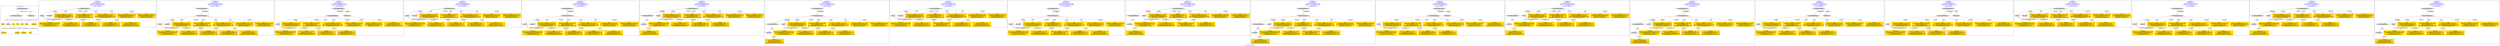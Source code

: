 digraph n0 {
fontcolor="blue"
remincross="true"
label="s24-s-norton-simon.json"
subgraph cluster_0 {
label="1-correct model"
n2[style="filled",color="white",fillcolor="lightgray",label="CulturalHeritageObject1"];
n3[shape="plaintext",style="filled",fillcolor="gold",label="made"];
n4[style="filled",color="white",fillcolor="lightgray",label="Person1"];
n5[shape="plaintext",style="filled",fillcolor="gold",label="dim"];
n6[shape="plaintext",style="filled",fillcolor="gold",label="prov"];
n7[shape="plaintext",style="filled",fillcolor="gold",label="title"];
n8[shape="plaintext",style="filled",fillcolor="gold",label="access"];
n9[shape="plaintext",style="filled",fillcolor="gold",label="nationality"];
n10[shape="plaintext",style="filled",fillcolor="gold",label="birthDate"];
n11[shape="plaintext",style="filled",fillcolor="gold",label="deathDate"];
n12[shape="plaintext",style="filled",fillcolor="gold",label="artist"];
n13[style="filled",color="white",fillcolor="lightgray",label="EuropeanaAggregation1"];
n14[style="filled",color="white",fillcolor="lightgray",label="WebResource1"];
n15[shape="plaintext",style="filled",fillcolor="gold",label="image_url"];
}
subgraph cluster_1 {
label="candidate 0\nlink coherence:1.0\nnode coherence:1.0\nconfidence:0.5060433764418496\nmapping score:0.6186811254806166\ncost:11.99995\n-precision:0.75-recall:0.69"
n17[style="filled",color="white",fillcolor="lightgray",label="CulturalHeritageObject1"];
n18[style="filled",color="white",fillcolor="lightgray",label="Person1"];
n19[style="filled",color="white",fillcolor="lightgray",label="Document1"];
n20[shape="plaintext",style="filled",fillcolor="gold",label="nationality\n[Person,countryAssociatedWithThePerson,0.673]\n[CulturalHeritageObject,description,0.143]\n[Concept,prefLabel,0.132]\n[CulturalHeritageObject,title,0.052]"];
n21[shape="plaintext",style="filled",fillcolor="gold",label="image_url\n[Document,classLink,0.486]\n[WebResource,classLink,0.469]\n[Person,nameOfThePerson,0.024]\n[CulturalHeritageObject,provenance,0.021]"];
n22[shape="plaintext",style="filled",fillcolor="gold",label="artist\n[Person,nameOfThePerson,0.402]\n[Document,classLink,0.235]\n[CulturalHeritageObject,provenance,0.229]\n[CulturalHeritageObject,title,0.133]"];
n23[shape="plaintext",style="filled",fillcolor="gold",label="deathDate\n[Person,dateOfDeath,0.381]\n[CulturalHeritageObject,created,0.375]\n[Person,dateOfBirth,0.2]\n[CulturalHeritageObject,provenance,0.043]"];
n24[shape="plaintext",style="filled",fillcolor="gold",label="prov\n[CulturalHeritageObject,provenance,0.741]\n[Person,nameOfThePerson,0.108]\n[CulturalHeritageObject,rightsHolder,0.095]\n[Document,classLink,0.056]"];
n25[shape="plaintext",style="filled",fillcolor="gold",label="made\n[CulturalHeritageObject,created,0.453]\n[Person,dateOfDeath,0.351]\n[Person,dateOfBirth,0.143]\n[CulturalHeritageObject,provenance,0.053]"];
n26[shape="plaintext",style="filled",fillcolor="gold",label="dim\n[CulturalHeritageObject,extent,0.929]\n[Person,nameOfThePerson,0.036]\n[CulturalHeritageObject,accessionNumber,0.018]\n[Person,dateOfBirth,0.017]"];
n27[shape="plaintext",style="filled",fillcolor="gold",label="title\n[CulturalHeritageObject,title,0.371]\n[CulturalHeritageObject,description,0.335]\n[Document,classLink,0.187]\n[WebResource,classLink,0.107]"];
n28[shape="plaintext",style="filled",fillcolor="gold",label="birthDate\n[Person,dateOfDeath,0.366]\n[CulturalHeritageObject,created,0.308]\n[Person,dateOfBirth,0.277]\n[CulturalHeritageObject,provenance,0.049]"];
n29[shape="plaintext",style="filled",fillcolor="gold",label="access\n[CulturalHeritageObject,provenance,0.347]\n[Person,nameOfThePerson,0.312]\n[Document,classLink,0.204]\n[CulturalHeritageObject,title,0.137]"];
}
subgraph cluster_2 {
label="candidate 1\nlink coherence:1.0\nnode coherence:1.0\nconfidence:0.5060433764418496\nmapping score:0.6186811254806166\ncost:12.99992\n-precision:0.77-recall:0.77"
n31[style="filled",color="white",fillcolor="lightgray",label="CulturalHeritageObject1"];
n32[style="filled",color="white",fillcolor="lightgray",label="Person1"];
n33[style="filled",color="white",fillcolor="lightgray",label="Document1"];
n34[style="filled",color="white",fillcolor="lightgray",label="EuropeanaAggregation1"];
n35[shape="plaintext",style="filled",fillcolor="gold",label="nationality\n[Person,countryAssociatedWithThePerson,0.673]\n[CulturalHeritageObject,description,0.143]\n[Concept,prefLabel,0.132]\n[CulturalHeritageObject,title,0.052]"];
n36[shape="plaintext",style="filled",fillcolor="gold",label="image_url\n[Document,classLink,0.486]\n[WebResource,classLink,0.469]\n[Person,nameOfThePerson,0.024]\n[CulturalHeritageObject,provenance,0.021]"];
n37[shape="plaintext",style="filled",fillcolor="gold",label="artist\n[Person,nameOfThePerson,0.402]\n[Document,classLink,0.235]\n[CulturalHeritageObject,provenance,0.229]\n[CulturalHeritageObject,title,0.133]"];
n38[shape="plaintext",style="filled",fillcolor="gold",label="deathDate\n[Person,dateOfDeath,0.381]\n[CulturalHeritageObject,created,0.375]\n[Person,dateOfBirth,0.2]\n[CulturalHeritageObject,provenance,0.043]"];
n39[shape="plaintext",style="filled",fillcolor="gold",label="prov\n[CulturalHeritageObject,provenance,0.741]\n[Person,nameOfThePerson,0.108]\n[CulturalHeritageObject,rightsHolder,0.095]\n[Document,classLink,0.056]"];
n40[shape="plaintext",style="filled",fillcolor="gold",label="made\n[CulturalHeritageObject,created,0.453]\n[Person,dateOfDeath,0.351]\n[Person,dateOfBirth,0.143]\n[CulturalHeritageObject,provenance,0.053]"];
n41[shape="plaintext",style="filled",fillcolor="gold",label="dim\n[CulturalHeritageObject,extent,0.929]\n[Person,nameOfThePerson,0.036]\n[CulturalHeritageObject,accessionNumber,0.018]\n[Person,dateOfBirth,0.017]"];
n42[shape="plaintext",style="filled",fillcolor="gold",label="title\n[CulturalHeritageObject,title,0.371]\n[CulturalHeritageObject,description,0.335]\n[Document,classLink,0.187]\n[WebResource,classLink,0.107]"];
n43[shape="plaintext",style="filled",fillcolor="gold",label="birthDate\n[Person,dateOfDeath,0.366]\n[CulturalHeritageObject,created,0.308]\n[Person,dateOfBirth,0.277]\n[CulturalHeritageObject,provenance,0.049]"];
n44[shape="plaintext",style="filled",fillcolor="gold",label="access\n[CulturalHeritageObject,provenance,0.347]\n[Person,nameOfThePerson,0.312]\n[Document,classLink,0.204]\n[CulturalHeritageObject,title,0.137]"];
}
subgraph cluster_3 {
label="candidate 10\nlink coherence:1.0\nnode coherence:1.0\nconfidence:0.5008192561491056\nmapping score:0.6169397520497019\ncost:12.99989\n-precision:0.85-recall:0.85"
n46[style="filled",color="white",fillcolor="lightgray",label="CulturalHeritageObject1"];
n47[style="filled",color="white",fillcolor="lightgray",label="Person1"];
n48[style="filled",color="white",fillcolor="lightgray",label="EuropeanaAggregation1"];
n49[style="filled",color="white",fillcolor="lightgray",label="WebResource1"];
n50[shape="plaintext",style="filled",fillcolor="gold",label="image_url\n[Document,classLink,0.486]\n[WebResource,classLink,0.469]\n[Person,nameOfThePerson,0.024]\n[CulturalHeritageObject,provenance,0.021]"];
n51[shape="plaintext",style="filled",fillcolor="gold",label="nationality\n[Person,countryAssociatedWithThePerson,0.673]\n[CulturalHeritageObject,description,0.143]\n[Concept,prefLabel,0.132]\n[CulturalHeritageObject,title,0.052]"];
n52[shape="plaintext",style="filled",fillcolor="gold",label="artist\n[Person,nameOfThePerson,0.402]\n[Document,classLink,0.235]\n[CulturalHeritageObject,provenance,0.229]\n[CulturalHeritageObject,title,0.133]"];
n53[shape="plaintext",style="filled",fillcolor="gold",label="deathDate\n[Person,dateOfDeath,0.381]\n[CulturalHeritageObject,created,0.375]\n[Person,dateOfBirth,0.2]\n[CulturalHeritageObject,provenance,0.043]"];
n54[shape="plaintext",style="filled",fillcolor="gold",label="prov\n[CulturalHeritageObject,provenance,0.741]\n[Person,nameOfThePerson,0.108]\n[CulturalHeritageObject,rightsHolder,0.095]\n[Document,classLink,0.056]"];
n55[shape="plaintext",style="filled",fillcolor="gold",label="made\n[CulturalHeritageObject,created,0.453]\n[Person,dateOfDeath,0.351]\n[Person,dateOfBirth,0.143]\n[CulturalHeritageObject,provenance,0.053]"];
n56[shape="plaintext",style="filled",fillcolor="gold",label="dim\n[CulturalHeritageObject,extent,0.929]\n[Person,nameOfThePerson,0.036]\n[CulturalHeritageObject,accessionNumber,0.018]\n[Person,dateOfBirth,0.017]"];
n57[shape="plaintext",style="filled",fillcolor="gold",label="birthDate\n[Person,dateOfDeath,0.366]\n[CulturalHeritageObject,created,0.308]\n[Person,dateOfBirth,0.277]\n[CulturalHeritageObject,provenance,0.049]"];
n58[shape="plaintext",style="filled",fillcolor="gold",label="access\n[CulturalHeritageObject,provenance,0.347]\n[Person,nameOfThePerson,0.312]\n[Document,classLink,0.204]\n[CulturalHeritageObject,title,0.137]"];
n59[shape="plaintext",style="filled",fillcolor="gold",label="title\n[CulturalHeritageObject,title,0.371]\n[CulturalHeritageObject,description,0.335]\n[Document,classLink,0.187]\n[WebResource,classLink,0.107]"];
}
subgraph cluster_4 {
label="candidate 11\nlink coherence:1.0\nnode coherence:1.0\nconfidence:0.4968589608155168\nmapping score:0.6156196536051722\ncost:11.99995\n-precision:0.58-recall:0.54"
n61[style="filled",color="white",fillcolor="lightgray",label="CulturalHeritageObject1"];
n62[style="filled",color="white",fillcolor="lightgray",label="Person1"];
n63[style="filled",color="white",fillcolor="lightgray",label="Document1"];
n64[shape="plaintext",style="filled",fillcolor="gold",label="nationality\n[Person,countryAssociatedWithThePerson,0.673]\n[CulturalHeritageObject,description,0.143]\n[Concept,prefLabel,0.132]\n[CulturalHeritageObject,title,0.052]"];
n65[shape="plaintext",style="filled",fillcolor="gold",label="image_url\n[Document,classLink,0.486]\n[WebResource,classLink,0.469]\n[Person,nameOfThePerson,0.024]\n[CulturalHeritageObject,provenance,0.021]"];
n66[shape="plaintext",style="filled",fillcolor="gold",label="artist\n[Person,nameOfThePerson,0.402]\n[Document,classLink,0.235]\n[CulturalHeritageObject,provenance,0.229]\n[CulturalHeritageObject,title,0.133]"];
n67[shape="plaintext",style="filled",fillcolor="gold",label="birthDate\n[Person,dateOfDeath,0.366]\n[CulturalHeritageObject,created,0.308]\n[Person,dateOfBirth,0.277]\n[CulturalHeritageObject,provenance,0.049]"];
n68[shape="plaintext",style="filled",fillcolor="gold",label="prov\n[CulturalHeritageObject,provenance,0.741]\n[Person,nameOfThePerson,0.108]\n[CulturalHeritageObject,rightsHolder,0.095]\n[Document,classLink,0.056]"];
n69[shape="plaintext",style="filled",fillcolor="gold",label="made\n[CulturalHeritageObject,created,0.453]\n[Person,dateOfDeath,0.351]\n[Person,dateOfBirth,0.143]\n[CulturalHeritageObject,provenance,0.053]"];
n70[shape="plaintext",style="filled",fillcolor="gold",label="dim\n[CulturalHeritageObject,extent,0.929]\n[Person,nameOfThePerson,0.036]\n[CulturalHeritageObject,accessionNumber,0.018]\n[Person,dateOfBirth,0.017]"];
n71[shape="plaintext",style="filled",fillcolor="gold",label="deathDate\n[Person,dateOfDeath,0.381]\n[CulturalHeritageObject,created,0.375]\n[Person,dateOfBirth,0.2]\n[CulturalHeritageObject,provenance,0.043]"];
n72[shape="plaintext",style="filled",fillcolor="gold",label="title\n[CulturalHeritageObject,title,0.371]\n[CulturalHeritageObject,description,0.335]\n[Document,classLink,0.187]\n[WebResource,classLink,0.107]"];
n73[shape="plaintext",style="filled",fillcolor="gold",label="access\n[CulturalHeritageObject,provenance,0.347]\n[Person,nameOfThePerson,0.312]\n[Document,classLink,0.204]\n[CulturalHeritageObject,title,0.137]"];
}
subgraph cluster_5 {
label="candidate 12\nlink coherence:1.0\nnode coherence:1.0\nconfidence:0.4968589608155168\nmapping score:0.6156196536051722\ncost:12.99992\n-precision:0.62-recall:0.62"
n75[style="filled",color="white",fillcolor="lightgray",label="CulturalHeritageObject1"];
n76[style="filled",color="white",fillcolor="lightgray",label="Person1"];
n77[style="filled",color="white",fillcolor="lightgray",label="Document1"];
n78[style="filled",color="white",fillcolor="lightgray",label="EuropeanaAggregation1"];
n79[shape="plaintext",style="filled",fillcolor="gold",label="nationality\n[Person,countryAssociatedWithThePerson,0.673]\n[CulturalHeritageObject,description,0.143]\n[Concept,prefLabel,0.132]\n[CulturalHeritageObject,title,0.052]"];
n80[shape="plaintext",style="filled",fillcolor="gold",label="image_url\n[Document,classLink,0.486]\n[WebResource,classLink,0.469]\n[Person,nameOfThePerson,0.024]\n[CulturalHeritageObject,provenance,0.021]"];
n81[shape="plaintext",style="filled",fillcolor="gold",label="artist\n[Person,nameOfThePerson,0.402]\n[Document,classLink,0.235]\n[CulturalHeritageObject,provenance,0.229]\n[CulturalHeritageObject,title,0.133]"];
n82[shape="plaintext",style="filled",fillcolor="gold",label="birthDate\n[Person,dateOfDeath,0.366]\n[CulturalHeritageObject,created,0.308]\n[Person,dateOfBirth,0.277]\n[CulturalHeritageObject,provenance,0.049]"];
n83[shape="plaintext",style="filled",fillcolor="gold",label="prov\n[CulturalHeritageObject,provenance,0.741]\n[Person,nameOfThePerson,0.108]\n[CulturalHeritageObject,rightsHolder,0.095]\n[Document,classLink,0.056]"];
n84[shape="plaintext",style="filled",fillcolor="gold",label="made\n[CulturalHeritageObject,created,0.453]\n[Person,dateOfDeath,0.351]\n[Person,dateOfBirth,0.143]\n[CulturalHeritageObject,provenance,0.053]"];
n85[shape="plaintext",style="filled",fillcolor="gold",label="dim\n[CulturalHeritageObject,extent,0.929]\n[Person,nameOfThePerson,0.036]\n[CulturalHeritageObject,accessionNumber,0.018]\n[Person,dateOfBirth,0.017]"];
n86[shape="plaintext",style="filled",fillcolor="gold",label="deathDate\n[Person,dateOfDeath,0.381]\n[CulturalHeritageObject,created,0.375]\n[Person,dateOfBirth,0.2]\n[CulturalHeritageObject,provenance,0.043]"];
n87[shape="plaintext",style="filled",fillcolor="gold",label="title\n[CulturalHeritageObject,title,0.371]\n[CulturalHeritageObject,description,0.335]\n[Document,classLink,0.187]\n[WebResource,classLink,0.107]"];
n88[shape="plaintext",style="filled",fillcolor="gold",label="access\n[CulturalHeritageObject,provenance,0.347]\n[Person,nameOfThePerson,0.312]\n[Document,classLink,0.204]\n[CulturalHeritageObject,title,0.137]"];
}
subgraph cluster_6 {
label="candidate 13\nlink coherence:1.0\nnode coherence:1.0\nconfidence:0.4968589608155168\nmapping score:0.6156196536051722\ncost:12.99994\n-precision:0.54-recall:0.54"
n90[style="filled",color="white",fillcolor="lightgray",label="CulturalHeritageObject1"];
n91[style="filled",color="white",fillcolor="lightgray",label="CulturalHeritageObject2"];
n92[style="filled",color="white",fillcolor="lightgray",label="Person1"];
n93[style="filled",color="white",fillcolor="lightgray",label="Document2"];
n94[shape="plaintext",style="filled",fillcolor="gold",label="nationality\n[Person,countryAssociatedWithThePerson,0.673]\n[CulturalHeritageObject,description,0.143]\n[Concept,prefLabel,0.132]\n[CulturalHeritageObject,title,0.052]"];
n95[shape="plaintext",style="filled",fillcolor="gold",label="image_url\n[Document,classLink,0.486]\n[WebResource,classLink,0.469]\n[Person,nameOfThePerson,0.024]\n[CulturalHeritageObject,provenance,0.021]"];
n96[shape="plaintext",style="filled",fillcolor="gold",label="artist\n[Person,nameOfThePerson,0.402]\n[Document,classLink,0.235]\n[CulturalHeritageObject,provenance,0.229]\n[CulturalHeritageObject,title,0.133]"];
n97[shape="plaintext",style="filled",fillcolor="gold",label="birthDate\n[Person,dateOfDeath,0.366]\n[CulturalHeritageObject,created,0.308]\n[Person,dateOfBirth,0.277]\n[CulturalHeritageObject,provenance,0.049]"];
n98[shape="plaintext",style="filled",fillcolor="gold",label="prov\n[CulturalHeritageObject,provenance,0.741]\n[Person,nameOfThePerson,0.108]\n[CulturalHeritageObject,rightsHolder,0.095]\n[Document,classLink,0.056]"];
n99[shape="plaintext",style="filled",fillcolor="gold",label="made\n[CulturalHeritageObject,created,0.453]\n[Person,dateOfDeath,0.351]\n[Person,dateOfBirth,0.143]\n[CulturalHeritageObject,provenance,0.053]"];
n100[shape="plaintext",style="filled",fillcolor="gold",label="dim\n[CulturalHeritageObject,extent,0.929]\n[Person,nameOfThePerson,0.036]\n[CulturalHeritageObject,accessionNumber,0.018]\n[Person,dateOfBirth,0.017]"];
n101[shape="plaintext",style="filled",fillcolor="gold",label="deathDate\n[Person,dateOfDeath,0.381]\n[CulturalHeritageObject,created,0.375]\n[Person,dateOfBirth,0.2]\n[CulturalHeritageObject,provenance,0.043]"];
n102[shape="plaintext",style="filled",fillcolor="gold",label="title\n[CulturalHeritageObject,title,0.371]\n[CulturalHeritageObject,description,0.335]\n[Document,classLink,0.187]\n[WebResource,classLink,0.107]"];
n103[shape="plaintext",style="filled",fillcolor="gold",label="access\n[CulturalHeritageObject,provenance,0.347]\n[Person,nameOfThePerson,0.312]\n[Document,classLink,0.204]\n[CulturalHeritageObject,title,0.137]"];
}
subgraph cluster_7 {
label="candidate 14\nlink coherence:1.0\nnode coherence:1.0\nconfidence:0.4968589608155168\nmapping score:0.6156196536051722\ncost:13.99991\n-precision:0.57-recall:0.62"
n105[style="filled",color="white",fillcolor="lightgray",label="CulturalHeritageObject1"];
n106[style="filled",color="white",fillcolor="lightgray",label="CulturalHeritageObject2"];
n107[style="filled",color="white",fillcolor="lightgray",label="Person1"];
n108[style="filled",color="white",fillcolor="lightgray",label="Document2"];
n109[style="filled",color="white",fillcolor="lightgray",label="EuropeanaAggregation1"];
n110[shape="plaintext",style="filled",fillcolor="gold",label="nationality\n[Person,countryAssociatedWithThePerson,0.673]\n[CulturalHeritageObject,description,0.143]\n[Concept,prefLabel,0.132]\n[CulturalHeritageObject,title,0.052]"];
n111[shape="plaintext",style="filled",fillcolor="gold",label="image_url\n[Document,classLink,0.486]\n[WebResource,classLink,0.469]\n[Person,nameOfThePerson,0.024]\n[CulturalHeritageObject,provenance,0.021]"];
n112[shape="plaintext",style="filled",fillcolor="gold",label="artist\n[Person,nameOfThePerson,0.402]\n[Document,classLink,0.235]\n[CulturalHeritageObject,provenance,0.229]\n[CulturalHeritageObject,title,0.133]"];
n113[shape="plaintext",style="filled",fillcolor="gold",label="birthDate\n[Person,dateOfDeath,0.366]\n[CulturalHeritageObject,created,0.308]\n[Person,dateOfBirth,0.277]\n[CulturalHeritageObject,provenance,0.049]"];
n114[shape="plaintext",style="filled",fillcolor="gold",label="prov\n[CulturalHeritageObject,provenance,0.741]\n[Person,nameOfThePerson,0.108]\n[CulturalHeritageObject,rightsHolder,0.095]\n[Document,classLink,0.056]"];
n115[shape="plaintext",style="filled",fillcolor="gold",label="made\n[CulturalHeritageObject,created,0.453]\n[Person,dateOfDeath,0.351]\n[Person,dateOfBirth,0.143]\n[CulturalHeritageObject,provenance,0.053]"];
n116[shape="plaintext",style="filled",fillcolor="gold",label="dim\n[CulturalHeritageObject,extent,0.929]\n[Person,nameOfThePerson,0.036]\n[CulturalHeritageObject,accessionNumber,0.018]\n[Person,dateOfBirth,0.017]"];
n117[shape="plaintext",style="filled",fillcolor="gold",label="deathDate\n[Person,dateOfDeath,0.381]\n[CulturalHeritageObject,created,0.375]\n[Person,dateOfBirth,0.2]\n[CulturalHeritageObject,provenance,0.043]"];
n118[shape="plaintext",style="filled",fillcolor="gold",label="title\n[CulturalHeritageObject,title,0.371]\n[CulturalHeritageObject,description,0.335]\n[Document,classLink,0.187]\n[WebResource,classLink,0.107]"];
n119[shape="plaintext",style="filled",fillcolor="gold",label="access\n[CulturalHeritageObject,provenance,0.347]\n[Person,nameOfThePerson,0.312]\n[Document,classLink,0.204]\n[CulturalHeritageObject,title,0.137]"];
}
subgraph cluster_8 {
label="candidate 15\nlink coherence:1.0\nnode coherence:1.0\nconfidence:0.49529729337149836\nmapping score:0.6150990977904994\ncost:11.99995\n-precision:0.58-recall:0.54"
n121[style="filled",color="white",fillcolor="lightgray",label="CulturalHeritageObject1"];
n122[style="filled",color="white",fillcolor="lightgray",label="Person1"];
n123[style="filled",color="white",fillcolor="lightgray",label="Document1"];
n124[shape="plaintext",style="filled",fillcolor="gold",label="nationality\n[Person,countryAssociatedWithThePerson,0.673]\n[CulturalHeritageObject,description,0.143]\n[Concept,prefLabel,0.132]\n[CulturalHeritageObject,title,0.052]"];
n125[shape="plaintext",style="filled",fillcolor="gold",label="image_url\n[Document,classLink,0.486]\n[WebResource,classLink,0.469]\n[Person,nameOfThePerson,0.024]\n[CulturalHeritageObject,provenance,0.021]"];
n126[shape="plaintext",style="filled",fillcolor="gold",label="artist\n[Person,nameOfThePerson,0.402]\n[Document,classLink,0.235]\n[CulturalHeritageObject,provenance,0.229]\n[CulturalHeritageObject,title,0.133]"];
n127[shape="plaintext",style="filled",fillcolor="gold",label="made\n[CulturalHeritageObject,created,0.453]\n[Person,dateOfDeath,0.351]\n[Person,dateOfBirth,0.143]\n[CulturalHeritageObject,provenance,0.053]"];
n128[shape="plaintext",style="filled",fillcolor="gold",label="prov\n[CulturalHeritageObject,provenance,0.741]\n[Person,nameOfThePerson,0.108]\n[CulturalHeritageObject,rightsHolder,0.095]\n[Document,classLink,0.056]"];
n129[shape="plaintext",style="filled",fillcolor="gold",label="deathDate\n[Person,dateOfDeath,0.381]\n[CulturalHeritageObject,created,0.375]\n[Person,dateOfBirth,0.2]\n[CulturalHeritageObject,provenance,0.043]"];
n130[shape="plaintext",style="filled",fillcolor="gold",label="dim\n[CulturalHeritageObject,extent,0.929]\n[Person,nameOfThePerson,0.036]\n[CulturalHeritageObject,accessionNumber,0.018]\n[Person,dateOfBirth,0.017]"];
n131[shape="plaintext",style="filled",fillcolor="gold",label="title\n[CulturalHeritageObject,title,0.371]\n[CulturalHeritageObject,description,0.335]\n[Document,classLink,0.187]\n[WebResource,classLink,0.107]"];
n132[shape="plaintext",style="filled",fillcolor="gold",label="birthDate\n[Person,dateOfDeath,0.366]\n[CulturalHeritageObject,created,0.308]\n[Person,dateOfBirth,0.277]\n[CulturalHeritageObject,provenance,0.049]"];
n133[shape="plaintext",style="filled",fillcolor="gold",label="access\n[CulturalHeritageObject,provenance,0.347]\n[Person,nameOfThePerson,0.312]\n[Document,classLink,0.204]\n[CulturalHeritageObject,title,0.137]"];
}
subgraph cluster_9 {
label="candidate 16\nlink coherence:1.0\nnode coherence:1.0\nconfidence:0.49529729337149836\nmapping score:0.6150990977904994\ncost:12.99992\n-precision:0.62-recall:0.62"
n135[style="filled",color="white",fillcolor="lightgray",label="CulturalHeritageObject1"];
n136[style="filled",color="white",fillcolor="lightgray",label="Person1"];
n137[style="filled",color="white",fillcolor="lightgray",label="Document1"];
n138[style="filled",color="white",fillcolor="lightgray",label="EuropeanaAggregation1"];
n139[shape="plaintext",style="filled",fillcolor="gold",label="nationality\n[Person,countryAssociatedWithThePerson,0.673]\n[CulturalHeritageObject,description,0.143]\n[Concept,prefLabel,0.132]\n[CulturalHeritageObject,title,0.052]"];
n140[shape="plaintext",style="filled",fillcolor="gold",label="image_url\n[Document,classLink,0.486]\n[WebResource,classLink,0.469]\n[Person,nameOfThePerson,0.024]\n[CulturalHeritageObject,provenance,0.021]"];
n141[shape="plaintext",style="filled",fillcolor="gold",label="artist\n[Person,nameOfThePerson,0.402]\n[Document,classLink,0.235]\n[CulturalHeritageObject,provenance,0.229]\n[CulturalHeritageObject,title,0.133]"];
n142[shape="plaintext",style="filled",fillcolor="gold",label="made\n[CulturalHeritageObject,created,0.453]\n[Person,dateOfDeath,0.351]\n[Person,dateOfBirth,0.143]\n[CulturalHeritageObject,provenance,0.053]"];
n143[shape="plaintext",style="filled",fillcolor="gold",label="prov\n[CulturalHeritageObject,provenance,0.741]\n[Person,nameOfThePerson,0.108]\n[CulturalHeritageObject,rightsHolder,0.095]\n[Document,classLink,0.056]"];
n144[shape="plaintext",style="filled",fillcolor="gold",label="deathDate\n[Person,dateOfDeath,0.381]\n[CulturalHeritageObject,created,0.375]\n[Person,dateOfBirth,0.2]\n[CulturalHeritageObject,provenance,0.043]"];
n145[shape="plaintext",style="filled",fillcolor="gold",label="dim\n[CulturalHeritageObject,extent,0.929]\n[Person,nameOfThePerson,0.036]\n[CulturalHeritageObject,accessionNumber,0.018]\n[Person,dateOfBirth,0.017]"];
n146[shape="plaintext",style="filled",fillcolor="gold",label="title\n[CulturalHeritageObject,title,0.371]\n[CulturalHeritageObject,description,0.335]\n[Document,classLink,0.187]\n[WebResource,classLink,0.107]"];
n147[shape="plaintext",style="filled",fillcolor="gold",label="birthDate\n[Person,dateOfDeath,0.366]\n[CulturalHeritageObject,created,0.308]\n[Person,dateOfBirth,0.277]\n[CulturalHeritageObject,provenance,0.049]"];
n148[shape="plaintext",style="filled",fillcolor="gold",label="access\n[CulturalHeritageObject,provenance,0.347]\n[Person,nameOfThePerson,0.312]\n[Document,classLink,0.204]\n[CulturalHeritageObject,title,0.137]"];
}
subgraph cluster_10 {
label="candidate 17\nlink coherence:1.0\nnode coherence:1.0\nconfidence:0.49529729337149836\nmapping score:0.6150990977904994\ncost:12.99994\n-precision:0.54-recall:0.54"
n150[style="filled",color="white",fillcolor="lightgray",label="CulturalHeritageObject1"];
n151[style="filled",color="white",fillcolor="lightgray",label="CulturalHeritageObject2"];
n152[style="filled",color="white",fillcolor="lightgray",label="Person1"];
n153[style="filled",color="white",fillcolor="lightgray",label="Document2"];
n154[shape="plaintext",style="filled",fillcolor="gold",label="nationality\n[Person,countryAssociatedWithThePerson,0.673]\n[CulturalHeritageObject,description,0.143]\n[Concept,prefLabel,0.132]\n[CulturalHeritageObject,title,0.052]"];
n155[shape="plaintext",style="filled",fillcolor="gold",label="image_url\n[Document,classLink,0.486]\n[WebResource,classLink,0.469]\n[Person,nameOfThePerson,0.024]\n[CulturalHeritageObject,provenance,0.021]"];
n156[shape="plaintext",style="filled",fillcolor="gold",label="artist\n[Person,nameOfThePerson,0.402]\n[Document,classLink,0.235]\n[CulturalHeritageObject,provenance,0.229]\n[CulturalHeritageObject,title,0.133]"];
n157[shape="plaintext",style="filled",fillcolor="gold",label="made\n[CulturalHeritageObject,created,0.453]\n[Person,dateOfDeath,0.351]\n[Person,dateOfBirth,0.143]\n[CulturalHeritageObject,provenance,0.053]"];
n158[shape="plaintext",style="filled",fillcolor="gold",label="prov\n[CulturalHeritageObject,provenance,0.741]\n[Person,nameOfThePerson,0.108]\n[CulturalHeritageObject,rightsHolder,0.095]\n[Document,classLink,0.056]"];
n159[shape="plaintext",style="filled",fillcolor="gold",label="deathDate\n[Person,dateOfDeath,0.381]\n[CulturalHeritageObject,created,0.375]\n[Person,dateOfBirth,0.2]\n[CulturalHeritageObject,provenance,0.043]"];
n160[shape="plaintext",style="filled",fillcolor="gold",label="dim\n[CulturalHeritageObject,extent,0.929]\n[Person,nameOfThePerson,0.036]\n[CulturalHeritageObject,accessionNumber,0.018]\n[Person,dateOfBirth,0.017]"];
n161[shape="plaintext",style="filled",fillcolor="gold",label="title\n[CulturalHeritageObject,title,0.371]\n[CulturalHeritageObject,description,0.335]\n[Document,classLink,0.187]\n[WebResource,classLink,0.107]"];
n162[shape="plaintext",style="filled",fillcolor="gold",label="birthDate\n[Person,dateOfDeath,0.366]\n[CulturalHeritageObject,created,0.308]\n[Person,dateOfBirth,0.277]\n[CulturalHeritageObject,provenance,0.049]"];
n163[shape="plaintext",style="filled",fillcolor="gold",label="access\n[CulturalHeritageObject,provenance,0.347]\n[Person,nameOfThePerson,0.312]\n[Document,classLink,0.204]\n[CulturalHeritageObject,title,0.137]"];
}
subgraph cluster_11 {
label="candidate 18\nlink coherence:1.0\nnode coherence:1.0\nconfidence:0.49529729337149836\nmapping score:0.6150990977904994\ncost:13.99991\n-precision:0.57-recall:0.62"
n165[style="filled",color="white",fillcolor="lightgray",label="CulturalHeritageObject1"];
n166[style="filled",color="white",fillcolor="lightgray",label="CulturalHeritageObject2"];
n167[style="filled",color="white",fillcolor="lightgray",label="Person1"];
n168[style="filled",color="white",fillcolor="lightgray",label="Document2"];
n169[style="filled",color="white",fillcolor="lightgray",label="EuropeanaAggregation1"];
n170[shape="plaintext",style="filled",fillcolor="gold",label="nationality\n[Person,countryAssociatedWithThePerson,0.673]\n[CulturalHeritageObject,description,0.143]\n[Concept,prefLabel,0.132]\n[CulturalHeritageObject,title,0.052]"];
n171[shape="plaintext",style="filled",fillcolor="gold",label="image_url\n[Document,classLink,0.486]\n[WebResource,classLink,0.469]\n[Person,nameOfThePerson,0.024]\n[CulturalHeritageObject,provenance,0.021]"];
n172[shape="plaintext",style="filled",fillcolor="gold",label="artist\n[Person,nameOfThePerson,0.402]\n[Document,classLink,0.235]\n[CulturalHeritageObject,provenance,0.229]\n[CulturalHeritageObject,title,0.133]"];
n173[shape="plaintext",style="filled",fillcolor="gold",label="made\n[CulturalHeritageObject,created,0.453]\n[Person,dateOfDeath,0.351]\n[Person,dateOfBirth,0.143]\n[CulturalHeritageObject,provenance,0.053]"];
n174[shape="plaintext",style="filled",fillcolor="gold",label="prov\n[CulturalHeritageObject,provenance,0.741]\n[Person,nameOfThePerson,0.108]\n[CulturalHeritageObject,rightsHolder,0.095]\n[Document,classLink,0.056]"];
n175[shape="plaintext",style="filled",fillcolor="gold",label="deathDate\n[Person,dateOfDeath,0.381]\n[CulturalHeritageObject,created,0.375]\n[Person,dateOfBirth,0.2]\n[CulturalHeritageObject,provenance,0.043]"];
n176[shape="plaintext",style="filled",fillcolor="gold",label="dim\n[CulturalHeritageObject,extent,0.929]\n[Person,nameOfThePerson,0.036]\n[CulturalHeritageObject,accessionNumber,0.018]\n[Person,dateOfBirth,0.017]"];
n177[shape="plaintext",style="filled",fillcolor="gold",label="title\n[CulturalHeritageObject,title,0.371]\n[CulturalHeritageObject,description,0.335]\n[Document,classLink,0.187]\n[WebResource,classLink,0.107]"];
n178[shape="plaintext",style="filled",fillcolor="gold",label="birthDate\n[Person,dateOfDeath,0.366]\n[CulturalHeritageObject,created,0.308]\n[Person,dateOfBirth,0.277]\n[CulturalHeritageObject,provenance,0.049]"];
n179[shape="plaintext",style="filled",fillcolor="gold",label="access\n[CulturalHeritageObject,provenance,0.347]\n[Person,nameOfThePerson,0.312]\n[Document,classLink,0.204]\n[CulturalHeritageObject,title,0.137]"];
}
subgraph cluster_12 {
label="candidate 19\nlink coherence:1.0\nnode coherence:1.0\nconfidence:0.4951450079914591\nmapping score:0.615048335997153\ncost:12.99989\n-precision:0.77-recall:0.77"
n181[style="filled",color="white",fillcolor="lightgray",label="CulturalHeritageObject1"];
n182[style="filled",color="white",fillcolor="lightgray",label="Person1"];
n183[style="filled",color="white",fillcolor="lightgray",label="EuropeanaAggregation1"];
n184[style="filled",color="white",fillcolor="lightgray",label="WebResource1"];
n185[shape="plaintext",style="filled",fillcolor="gold",label="image_url\n[Document,classLink,0.486]\n[WebResource,classLink,0.469]\n[Person,nameOfThePerson,0.024]\n[CulturalHeritageObject,provenance,0.021]"];
n186[shape="plaintext",style="filled",fillcolor="gold",label="nationality\n[Person,countryAssociatedWithThePerson,0.673]\n[CulturalHeritageObject,description,0.143]\n[Concept,prefLabel,0.132]\n[CulturalHeritageObject,title,0.052]"];
n187[shape="plaintext",style="filled",fillcolor="gold",label="artist\n[Person,nameOfThePerson,0.402]\n[Document,classLink,0.235]\n[CulturalHeritageObject,provenance,0.229]\n[CulturalHeritageObject,title,0.133]"];
n188[shape="plaintext",style="filled",fillcolor="gold",label="birthDate\n[Person,dateOfDeath,0.366]\n[CulturalHeritageObject,created,0.308]\n[Person,dateOfBirth,0.277]\n[CulturalHeritageObject,provenance,0.049]"];
n189[shape="plaintext",style="filled",fillcolor="gold",label="prov\n[CulturalHeritageObject,provenance,0.741]\n[Person,nameOfThePerson,0.108]\n[CulturalHeritageObject,rightsHolder,0.095]\n[Document,classLink,0.056]"];
n190[shape="plaintext",style="filled",fillcolor="gold",label="made\n[CulturalHeritageObject,created,0.453]\n[Person,dateOfDeath,0.351]\n[Person,dateOfBirth,0.143]\n[CulturalHeritageObject,provenance,0.053]"];
n191[shape="plaintext",style="filled",fillcolor="gold",label="dim\n[CulturalHeritageObject,extent,0.929]\n[Person,nameOfThePerson,0.036]\n[CulturalHeritageObject,accessionNumber,0.018]\n[Person,dateOfBirth,0.017]"];
n192[shape="plaintext",style="filled",fillcolor="gold",label="deathDate\n[Person,dateOfDeath,0.381]\n[CulturalHeritageObject,created,0.375]\n[Person,dateOfBirth,0.2]\n[CulturalHeritageObject,provenance,0.043]"];
n193[shape="plaintext",style="filled",fillcolor="gold",label="title\n[CulturalHeritageObject,title,0.371]\n[CulturalHeritageObject,description,0.335]\n[Document,classLink,0.187]\n[WebResource,classLink,0.107]"];
n194[shape="plaintext",style="filled",fillcolor="gold",label="access\n[CulturalHeritageObject,provenance,0.347]\n[Person,nameOfThePerson,0.312]\n[Document,classLink,0.204]\n[CulturalHeritageObject,title,0.137]"];
}
subgraph cluster_13 {
label="candidate 2\nlink coherence:1.0\nnode coherence:1.0\nconfidence:0.5060433764418496\nmapping score:0.6186811254806166\ncost:12.99994\n-precision:0.69-recall:0.69"
n196[style="filled",color="white",fillcolor="lightgray",label="CulturalHeritageObject1"];
n197[style="filled",color="white",fillcolor="lightgray",label="CulturalHeritageObject2"];
n198[style="filled",color="white",fillcolor="lightgray",label="Person1"];
n199[style="filled",color="white",fillcolor="lightgray",label="Document2"];
n200[shape="plaintext",style="filled",fillcolor="gold",label="nationality\n[Person,countryAssociatedWithThePerson,0.673]\n[CulturalHeritageObject,description,0.143]\n[Concept,prefLabel,0.132]\n[CulturalHeritageObject,title,0.052]"];
n201[shape="plaintext",style="filled",fillcolor="gold",label="image_url\n[Document,classLink,0.486]\n[WebResource,classLink,0.469]\n[Person,nameOfThePerson,0.024]\n[CulturalHeritageObject,provenance,0.021]"];
n202[shape="plaintext",style="filled",fillcolor="gold",label="artist\n[Person,nameOfThePerson,0.402]\n[Document,classLink,0.235]\n[CulturalHeritageObject,provenance,0.229]\n[CulturalHeritageObject,title,0.133]"];
n203[shape="plaintext",style="filled",fillcolor="gold",label="deathDate\n[Person,dateOfDeath,0.381]\n[CulturalHeritageObject,created,0.375]\n[Person,dateOfBirth,0.2]\n[CulturalHeritageObject,provenance,0.043]"];
n204[shape="plaintext",style="filled",fillcolor="gold",label="prov\n[CulturalHeritageObject,provenance,0.741]\n[Person,nameOfThePerson,0.108]\n[CulturalHeritageObject,rightsHolder,0.095]\n[Document,classLink,0.056]"];
n205[shape="plaintext",style="filled",fillcolor="gold",label="made\n[CulturalHeritageObject,created,0.453]\n[Person,dateOfDeath,0.351]\n[Person,dateOfBirth,0.143]\n[CulturalHeritageObject,provenance,0.053]"];
n206[shape="plaintext",style="filled",fillcolor="gold",label="dim\n[CulturalHeritageObject,extent,0.929]\n[Person,nameOfThePerson,0.036]\n[CulturalHeritageObject,accessionNumber,0.018]\n[Person,dateOfBirth,0.017]"];
n207[shape="plaintext",style="filled",fillcolor="gold",label="title\n[CulturalHeritageObject,title,0.371]\n[CulturalHeritageObject,description,0.335]\n[Document,classLink,0.187]\n[WebResource,classLink,0.107]"];
n208[shape="plaintext",style="filled",fillcolor="gold",label="birthDate\n[Person,dateOfDeath,0.366]\n[CulturalHeritageObject,created,0.308]\n[Person,dateOfBirth,0.277]\n[CulturalHeritageObject,provenance,0.049]"];
n209[shape="plaintext",style="filled",fillcolor="gold",label="access\n[CulturalHeritageObject,provenance,0.347]\n[Person,nameOfThePerson,0.312]\n[Document,classLink,0.204]\n[CulturalHeritageObject,title,0.137]"];
}
subgraph cluster_14 {
label="candidate 3\nlink coherence:1.0\nnode coherence:1.0\nconfidence:0.5060433764418496\nmapping score:0.6186811254806166\ncost:13.99991\n-precision:0.71-recall:0.77"
n211[style="filled",color="white",fillcolor="lightgray",label="CulturalHeritageObject1"];
n212[style="filled",color="white",fillcolor="lightgray",label="CulturalHeritageObject2"];
n213[style="filled",color="white",fillcolor="lightgray",label="Person1"];
n214[style="filled",color="white",fillcolor="lightgray",label="Document2"];
n215[style="filled",color="white",fillcolor="lightgray",label="EuropeanaAggregation1"];
n216[shape="plaintext",style="filled",fillcolor="gold",label="nationality\n[Person,countryAssociatedWithThePerson,0.673]\n[CulturalHeritageObject,description,0.143]\n[Concept,prefLabel,0.132]\n[CulturalHeritageObject,title,0.052]"];
n217[shape="plaintext",style="filled",fillcolor="gold",label="image_url\n[Document,classLink,0.486]\n[WebResource,classLink,0.469]\n[Person,nameOfThePerson,0.024]\n[CulturalHeritageObject,provenance,0.021]"];
n218[shape="plaintext",style="filled",fillcolor="gold",label="artist\n[Person,nameOfThePerson,0.402]\n[Document,classLink,0.235]\n[CulturalHeritageObject,provenance,0.229]\n[CulturalHeritageObject,title,0.133]"];
n219[shape="plaintext",style="filled",fillcolor="gold",label="deathDate\n[Person,dateOfDeath,0.381]\n[CulturalHeritageObject,created,0.375]\n[Person,dateOfBirth,0.2]\n[CulturalHeritageObject,provenance,0.043]"];
n220[shape="plaintext",style="filled",fillcolor="gold",label="prov\n[CulturalHeritageObject,provenance,0.741]\n[Person,nameOfThePerson,0.108]\n[CulturalHeritageObject,rightsHolder,0.095]\n[Document,classLink,0.056]"];
n221[shape="plaintext",style="filled",fillcolor="gold",label="made\n[CulturalHeritageObject,created,0.453]\n[Person,dateOfDeath,0.351]\n[Person,dateOfBirth,0.143]\n[CulturalHeritageObject,provenance,0.053]"];
n222[shape="plaintext",style="filled",fillcolor="gold",label="dim\n[CulturalHeritageObject,extent,0.929]\n[Person,nameOfThePerson,0.036]\n[CulturalHeritageObject,accessionNumber,0.018]\n[Person,dateOfBirth,0.017]"];
n223[shape="plaintext",style="filled",fillcolor="gold",label="title\n[CulturalHeritageObject,title,0.371]\n[CulturalHeritageObject,description,0.335]\n[Document,classLink,0.187]\n[WebResource,classLink,0.107]"];
n224[shape="plaintext",style="filled",fillcolor="gold",label="birthDate\n[Person,dateOfDeath,0.366]\n[CulturalHeritageObject,created,0.308]\n[Person,dateOfBirth,0.277]\n[CulturalHeritageObject,provenance,0.049]"];
n225[shape="plaintext",style="filled",fillcolor="gold",label="access\n[CulturalHeritageObject,provenance,0.347]\n[Person,nameOfThePerson,0.312]\n[Document,classLink,0.204]\n[CulturalHeritageObject,title,0.137]"];
}
subgraph cluster_15 {
label="candidate 4\nlink coherence:1.0\nnode coherence:1.0\nconfidence:0.504329423617792\nmapping score:0.6181098078725973\ncost:12.99989\n-precision:0.92-recall:0.92"
n227[style="filled",color="white",fillcolor="lightgray",label="CulturalHeritageObject1"];
n228[style="filled",color="white",fillcolor="lightgray",label="Person1"];
n229[style="filled",color="white",fillcolor="lightgray",label="EuropeanaAggregation1"];
n230[style="filled",color="white",fillcolor="lightgray",label="WebResource1"];
n231[shape="plaintext",style="filled",fillcolor="gold",label="image_url\n[Document,classLink,0.486]\n[WebResource,classLink,0.469]\n[Person,nameOfThePerson,0.024]\n[CulturalHeritageObject,provenance,0.021]"];
n232[shape="plaintext",style="filled",fillcolor="gold",label="nationality\n[Person,countryAssociatedWithThePerson,0.673]\n[CulturalHeritageObject,description,0.143]\n[Concept,prefLabel,0.132]\n[CulturalHeritageObject,title,0.052]"];
n233[shape="plaintext",style="filled",fillcolor="gold",label="artist\n[Person,nameOfThePerson,0.402]\n[Document,classLink,0.235]\n[CulturalHeritageObject,provenance,0.229]\n[CulturalHeritageObject,title,0.133]"];
n234[shape="plaintext",style="filled",fillcolor="gold",label="deathDate\n[Person,dateOfDeath,0.381]\n[CulturalHeritageObject,created,0.375]\n[Person,dateOfBirth,0.2]\n[CulturalHeritageObject,provenance,0.043]"];
n235[shape="plaintext",style="filled",fillcolor="gold",label="prov\n[CulturalHeritageObject,provenance,0.741]\n[Person,nameOfThePerson,0.108]\n[CulturalHeritageObject,rightsHolder,0.095]\n[Document,classLink,0.056]"];
n236[shape="plaintext",style="filled",fillcolor="gold",label="made\n[CulturalHeritageObject,created,0.453]\n[Person,dateOfDeath,0.351]\n[Person,dateOfBirth,0.143]\n[CulturalHeritageObject,provenance,0.053]"];
n237[shape="plaintext",style="filled",fillcolor="gold",label="dim\n[CulturalHeritageObject,extent,0.929]\n[Person,nameOfThePerson,0.036]\n[CulturalHeritageObject,accessionNumber,0.018]\n[Person,dateOfBirth,0.017]"];
n238[shape="plaintext",style="filled",fillcolor="gold",label="title\n[CulturalHeritageObject,title,0.371]\n[CulturalHeritageObject,description,0.335]\n[Document,classLink,0.187]\n[WebResource,classLink,0.107]"];
n239[shape="plaintext",style="filled",fillcolor="gold",label="birthDate\n[Person,dateOfDeath,0.366]\n[CulturalHeritageObject,created,0.308]\n[Person,dateOfBirth,0.277]\n[CulturalHeritageObject,provenance,0.049]"];
n240[shape="plaintext",style="filled",fillcolor="gold",label="access\n[CulturalHeritageObject,provenance,0.347]\n[Person,nameOfThePerson,0.312]\n[Document,classLink,0.204]\n[CulturalHeritageObject,title,0.137]"];
}
subgraph cluster_16 {
label="candidate 5\nlink coherence:1.0\nnode coherence:1.0\nconfidence:0.504329423617792\nmapping score:0.6181098078725973\ncost:12.99992\n-precision:0.92-recall:0.92"
n242[style="filled",color="white",fillcolor="lightgray",label="CulturalHeritageObject1"];
n243[style="filled",color="white",fillcolor="lightgray",label="Person1"];
n244[style="filled",color="white",fillcolor="lightgray",label="EuropeanaAggregation1"];
n245[style="filled",color="white",fillcolor="lightgray",label="WebResource2"];
n246[shape="plaintext",style="filled",fillcolor="gold",label="nationality\n[Person,countryAssociatedWithThePerson,0.673]\n[CulturalHeritageObject,description,0.143]\n[Concept,prefLabel,0.132]\n[CulturalHeritageObject,title,0.052]"];
n247[shape="plaintext",style="filled",fillcolor="gold",label="artist\n[Person,nameOfThePerson,0.402]\n[Document,classLink,0.235]\n[CulturalHeritageObject,provenance,0.229]\n[CulturalHeritageObject,title,0.133]"];
n248[shape="plaintext",style="filled",fillcolor="gold",label="image_url\n[Document,classLink,0.486]\n[WebResource,classLink,0.469]\n[Person,nameOfThePerson,0.024]\n[CulturalHeritageObject,provenance,0.021]"];
n249[shape="plaintext",style="filled",fillcolor="gold",label="deathDate\n[Person,dateOfDeath,0.381]\n[CulturalHeritageObject,created,0.375]\n[Person,dateOfBirth,0.2]\n[CulturalHeritageObject,provenance,0.043]"];
n250[shape="plaintext",style="filled",fillcolor="gold",label="prov\n[CulturalHeritageObject,provenance,0.741]\n[Person,nameOfThePerson,0.108]\n[CulturalHeritageObject,rightsHolder,0.095]\n[Document,classLink,0.056]"];
n251[shape="plaintext",style="filled",fillcolor="gold",label="made\n[CulturalHeritageObject,created,0.453]\n[Person,dateOfDeath,0.351]\n[Person,dateOfBirth,0.143]\n[CulturalHeritageObject,provenance,0.053]"];
n252[shape="plaintext",style="filled",fillcolor="gold",label="dim\n[CulturalHeritageObject,extent,0.929]\n[Person,nameOfThePerson,0.036]\n[CulturalHeritageObject,accessionNumber,0.018]\n[Person,dateOfBirth,0.017]"];
n253[shape="plaintext",style="filled",fillcolor="gold",label="title\n[CulturalHeritageObject,title,0.371]\n[CulturalHeritageObject,description,0.335]\n[Document,classLink,0.187]\n[WebResource,classLink,0.107]"];
n254[shape="plaintext",style="filled",fillcolor="gold",label="birthDate\n[Person,dateOfDeath,0.366]\n[CulturalHeritageObject,created,0.308]\n[Person,dateOfBirth,0.277]\n[CulturalHeritageObject,provenance,0.049]"];
n255[shape="plaintext",style="filled",fillcolor="gold",label="access\n[CulturalHeritageObject,provenance,0.347]\n[Person,nameOfThePerson,0.312]\n[Document,classLink,0.204]\n[CulturalHeritageObject,title,0.137]"];
}
subgraph cluster_17 {
label="candidate 6\nlink coherence:1.0\nnode coherence:1.0\nconfidence:0.5025332089731632\nmapping score:0.6175110696577212\ncost:11.99995\n-precision:0.67-recall:0.62"
n257[style="filled",color="white",fillcolor="lightgray",label="CulturalHeritageObject1"];
n258[style="filled",color="white",fillcolor="lightgray",label="Person1"];
n259[style="filled",color="white",fillcolor="lightgray",label="Document1"];
n260[shape="plaintext",style="filled",fillcolor="gold",label="nationality\n[Person,countryAssociatedWithThePerson,0.673]\n[CulturalHeritageObject,description,0.143]\n[Concept,prefLabel,0.132]\n[CulturalHeritageObject,title,0.052]"];
n261[shape="plaintext",style="filled",fillcolor="gold",label="image_url\n[Document,classLink,0.486]\n[WebResource,classLink,0.469]\n[Person,nameOfThePerson,0.024]\n[CulturalHeritageObject,provenance,0.021]"];
n262[shape="plaintext",style="filled",fillcolor="gold",label="artist\n[Person,nameOfThePerson,0.402]\n[Document,classLink,0.235]\n[CulturalHeritageObject,provenance,0.229]\n[CulturalHeritageObject,title,0.133]"];
n263[shape="plaintext",style="filled",fillcolor="gold",label="deathDate\n[Person,dateOfDeath,0.381]\n[CulturalHeritageObject,created,0.375]\n[Person,dateOfBirth,0.2]\n[CulturalHeritageObject,provenance,0.043]"];
n264[shape="plaintext",style="filled",fillcolor="gold",label="prov\n[CulturalHeritageObject,provenance,0.741]\n[Person,nameOfThePerson,0.108]\n[CulturalHeritageObject,rightsHolder,0.095]\n[Document,classLink,0.056]"];
n265[shape="plaintext",style="filled",fillcolor="gold",label="made\n[CulturalHeritageObject,created,0.453]\n[Person,dateOfDeath,0.351]\n[Person,dateOfBirth,0.143]\n[CulturalHeritageObject,provenance,0.053]"];
n266[shape="plaintext",style="filled",fillcolor="gold",label="dim\n[CulturalHeritageObject,extent,0.929]\n[Person,nameOfThePerson,0.036]\n[CulturalHeritageObject,accessionNumber,0.018]\n[Person,dateOfBirth,0.017]"];
n267[shape="plaintext",style="filled",fillcolor="gold",label="birthDate\n[Person,dateOfDeath,0.366]\n[CulturalHeritageObject,created,0.308]\n[Person,dateOfBirth,0.277]\n[CulturalHeritageObject,provenance,0.049]"];
n268[shape="plaintext",style="filled",fillcolor="gold",label="access\n[CulturalHeritageObject,provenance,0.347]\n[Person,nameOfThePerson,0.312]\n[Document,classLink,0.204]\n[CulturalHeritageObject,title,0.137]"];
n269[shape="plaintext",style="filled",fillcolor="gold",label="title\n[CulturalHeritageObject,title,0.371]\n[CulturalHeritageObject,description,0.335]\n[Document,classLink,0.187]\n[WebResource,classLink,0.107]"];
}
subgraph cluster_18 {
label="candidate 7\nlink coherence:1.0\nnode coherence:1.0\nconfidence:0.5025332089731632\nmapping score:0.6175110696577212\ncost:12.99992\n-precision:0.69-recall:0.69"
n271[style="filled",color="white",fillcolor="lightgray",label="CulturalHeritageObject1"];
n272[style="filled",color="white",fillcolor="lightgray",label="Person1"];
n273[style="filled",color="white",fillcolor="lightgray",label="Document1"];
n274[style="filled",color="white",fillcolor="lightgray",label="EuropeanaAggregation1"];
n275[shape="plaintext",style="filled",fillcolor="gold",label="nationality\n[Person,countryAssociatedWithThePerson,0.673]\n[CulturalHeritageObject,description,0.143]\n[Concept,prefLabel,0.132]\n[CulturalHeritageObject,title,0.052]"];
n276[shape="plaintext",style="filled",fillcolor="gold",label="image_url\n[Document,classLink,0.486]\n[WebResource,classLink,0.469]\n[Person,nameOfThePerson,0.024]\n[CulturalHeritageObject,provenance,0.021]"];
n277[shape="plaintext",style="filled",fillcolor="gold",label="artist\n[Person,nameOfThePerson,0.402]\n[Document,classLink,0.235]\n[CulturalHeritageObject,provenance,0.229]\n[CulturalHeritageObject,title,0.133]"];
n278[shape="plaintext",style="filled",fillcolor="gold",label="deathDate\n[Person,dateOfDeath,0.381]\n[CulturalHeritageObject,created,0.375]\n[Person,dateOfBirth,0.2]\n[CulturalHeritageObject,provenance,0.043]"];
n279[shape="plaintext",style="filled",fillcolor="gold",label="prov\n[CulturalHeritageObject,provenance,0.741]\n[Person,nameOfThePerson,0.108]\n[CulturalHeritageObject,rightsHolder,0.095]\n[Document,classLink,0.056]"];
n280[shape="plaintext",style="filled",fillcolor="gold",label="made\n[CulturalHeritageObject,created,0.453]\n[Person,dateOfDeath,0.351]\n[Person,dateOfBirth,0.143]\n[CulturalHeritageObject,provenance,0.053]"];
n281[shape="plaintext",style="filled",fillcolor="gold",label="dim\n[CulturalHeritageObject,extent,0.929]\n[Person,nameOfThePerson,0.036]\n[CulturalHeritageObject,accessionNumber,0.018]\n[Person,dateOfBirth,0.017]"];
n282[shape="plaintext",style="filled",fillcolor="gold",label="birthDate\n[Person,dateOfDeath,0.366]\n[CulturalHeritageObject,created,0.308]\n[Person,dateOfBirth,0.277]\n[CulturalHeritageObject,provenance,0.049]"];
n283[shape="plaintext",style="filled",fillcolor="gold",label="access\n[CulturalHeritageObject,provenance,0.347]\n[Person,nameOfThePerson,0.312]\n[Document,classLink,0.204]\n[CulturalHeritageObject,title,0.137]"];
n284[shape="plaintext",style="filled",fillcolor="gold",label="title\n[CulturalHeritageObject,title,0.371]\n[CulturalHeritageObject,description,0.335]\n[Document,classLink,0.187]\n[WebResource,classLink,0.107]"];
}
subgraph cluster_19 {
label="candidate 8\nlink coherence:1.0\nnode coherence:1.0\nconfidence:0.5025332089731632\nmapping score:0.6175110696577212\ncost:12.99994\n-precision:0.62-recall:0.62"
n286[style="filled",color="white",fillcolor="lightgray",label="CulturalHeritageObject1"];
n287[style="filled",color="white",fillcolor="lightgray",label="CulturalHeritageObject2"];
n288[style="filled",color="white",fillcolor="lightgray",label="Person1"];
n289[style="filled",color="white",fillcolor="lightgray",label="Document2"];
n290[shape="plaintext",style="filled",fillcolor="gold",label="nationality\n[Person,countryAssociatedWithThePerson,0.673]\n[CulturalHeritageObject,description,0.143]\n[Concept,prefLabel,0.132]\n[CulturalHeritageObject,title,0.052]"];
n291[shape="plaintext",style="filled",fillcolor="gold",label="image_url\n[Document,classLink,0.486]\n[WebResource,classLink,0.469]\n[Person,nameOfThePerson,0.024]\n[CulturalHeritageObject,provenance,0.021]"];
n292[shape="plaintext",style="filled",fillcolor="gold",label="artist\n[Person,nameOfThePerson,0.402]\n[Document,classLink,0.235]\n[CulturalHeritageObject,provenance,0.229]\n[CulturalHeritageObject,title,0.133]"];
n293[shape="plaintext",style="filled",fillcolor="gold",label="deathDate\n[Person,dateOfDeath,0.381]\n[CulturalHeritageObject,created,0.375]\n[Person,dateOfBirth,0.2]\n[CulturalHeritageObject,provenance,0.043]"];
n294[shape="plaintext",style="filled",fillcolor="gold",label="prov\n[CulturalHeritageObject,provenance,0.741]\n[Person,nameOfThePerson,0.108]\n[CulturalHeritageObject,rightsHolder,0.095]\n[Document,classLink,0.056]"];
n295[shape="plaintext",style="filled",fillcolor="gold",label="made\n[CulturalHeritageObject,created,0.453]\n[Person,dateOfDeath,0.351]\n[Person,dateOfBirth,0.143]\n[CulturalHeritageObject,provenance,0.053]"];
n296[shape="plaintext",style="filled",fillcolor="gold",label="dim\n[CulturalHeritageObject,extent,0.929]\n[Person,nameOfThePerson,0.036]\n[CulturalHeritageObject,accessionNumber,0.018]\n[Person,dateOfBirth,0.017]"];
n297[shape="plaintext",style="filled",fillcolor="gold",label="birthDate\n[Person,dateOfDeath,0.366]\n[CulturalHeritageObject,created,0.308]\n[Person,dateOfBirth,0.277]\n[CulturalHeritageObject,provenance,0.049]"];
n298[shape="plaintext",style="filled",fillcolor="gold",label="access\n[CulturalHeritageObject,provenance,0.347]\n[Person,nameOfThePerson,0.312]\n[Document,classLink,0.204]\n[CulturalHeritageObject,title,0.137]"];
n299[shape="plaintext",style="filled",fillcolor="gold",label="title\n[CulturalHeritageObject,title,0.371]\n[CulturalHeritageObject,description,0.335]\n[Document,classLink,0.187]\n[WebResource,classLink,0.107]"];
}
subgraph cluster_20 {
label="candidate 9\nlink coherence:1.0\nnode coherence:1.0\nconfidence:0.5025332089731632\nmapping score:0.6175110696577212\ncost:13.99991\n-precision:0.64-recall:0.69"
n301[style="filled",color="white",fillcolor="lightgray",label="CulturalHeritageObject1"];
n302[style="filled",color="white",fillcolor="lightgray",label="CulturalHeritageObject2"];
n303[style="filled",color="white",fillcolor="lightgray",label="Person1"];
n304[style="filled",color="white",fillcolor="lightgray",label="Document2"];
n305[style="filled",color="white",fillcolor="lightgray",label="EuropeanaAggregation1"];
n306[shape="plaintext",style="filled",fillcolor="gold",label="nationality\n[Person,countryAssociatedWithThePerson,0.673]\n[CulturalHeritageObject,description,0.143]\n[Concept,prefLabel,0.132]\n[CulturalHeritageObject,title,0.052]"];
n307[shape="plaintext",style="filled",fillcolor="gold",label="image_url\n[Document,classLink,0.486]\n[WebResource,classLink,0.469]\n[Person,nameOfThePerson,0.024]\n[CulturalHeritageObject,provenance,0.021]"];
n308[shape="plaintext",style="filled",fillcolor="gold",label="artist\n[Person,nameOfThePerson,0.402]\n[Document,classLink,0.235]\n[CulturalHeritageObject,provenance,0.229]\n[CulturalHeritageObject,title,0.133]"];
n309[shape="plaintext",style="filled",fillcolor="gold",label="deathDate\n[Person,dateOfDeath,0.381]\n[CulturalHeritageObject,created,0.375]\n[Person,dateOfBirth,0.2]\n[CulturalHeritageObject,provenance,0.043]"];
n310[shape="plaintext",style="filled",fillcolor="gold",label="prov\n[CulturalHeritageObject,provenance,0.741]\n[Person,nameOfThePerson,0.108]\n[CulturalHeritageObject,rightsHolder,0.095]\n[Document,classLink,0.056]"];
n311[shape="plaintext",style="filled",fillcolor="gold",label="made\n[CulturalHeritageObject,created,0.453]\n[Person,dateOfDeath,0.351]\n[Person,dateOfBirth,0.143]\n[CulturalHeritageObject,provenance,0.053]"];
n312[shape="plaintext",style="filled",fillcolor="gold",label="dim\n[CulturalHeritageObject,extent,0.929]\n[Person,nameOfThePerson,0.036]\n[CulturalHeritageObject,accessionNumber,0.018]\n[Person,dateOfBirth,0.017]"];
n313[shape="plaintext",style="filled",fillcolor="gold",label="birthDate\n[Person,dateOfDeath,0.366]\n[CulturalHeritageObject,created,0.308]\n[Person,dateOfBirth,0.277]\n[CulturalHeritageObject,provenance,0.049]"];
n314[shape="plaintext",style="filled",fillcolor="gold",label="access\n[CulturalHeritageObject,provenance,0.347]\n[Person,nameOfThePerson,0.312]\n[Document,classLink,0.204]\n[CulturalHeritageObject,title,0.137]"];
n315[shape="plaintext",style="filled",fillcolor="gold",label="title\n[CulturalHeritageObject,title,0.371]\n[CulturalHeritageObject,description,0.335]\n[Document,classLink,0.187]\n[WebResource,classLink,0.107]"];
}
n2 -> n3[color="brown",fontcolor="black",label="created"]
n2 -> n4[color="brown",fontcolor="black",label="creator"]
n2 -> n5[color="brown",fontcolor="black",label="extent"]
n2 -> n6[color="brown",fontcolor="black",label="provenance"]
n2 -> n7[color="brown",fontcolor="black",label="title"]
n2 -> n8[color="brown",fontcolor="black",label="accessionNumber"]
n4 -> n9[color="brown",fontcolor="black",label="countryAssociatedWithThePerson"]
n4 -> n10[color="brown",fontcolor="black",label="dateOfBirth"]
n4 -> n11[color="brown",fontcolor="black",label="dateOfDeath"]
n4 -> n12[color="brown",fontcolor="black",label="nameOfThePerson"]
n13 -> n2[color="brown",fontcolor="black",label="aggregatedCHO"]
n13 -> n14[color="brown",fontcolor="black",label="hasView"]
n14 -> n15[color="brown",fontcolor="black",label="classLink"]
n17 -> n18[color="brown",fontcolor="black",label="creator\nw=0.99995"]
n17 -> n19[color="brown",fontcolor="black",label="page\nw=1.0"]
n18 -> n20[color="brown",fontcolor="black",label="countryAssociatedWithThePerson\nw=1.0"]
n19 -> n21[color="brown",fontcolor="black",label="classLink\nw=1.0"]
n18 -> n22[color="brown",fontcolor="black",label="nameOfThePerson\nw=1.0"]
n18 -> n23[color="brown",fontcolor="black",label="dateOfDeath\nw=1.0"]
n17 -> n24[color="brown",fontcolor="black",label="provenance\nw=1.0"]
n17 -> n25[color="brown",fontcolor="black",label="created\nw=1.0"]
n17 -> n26[color="brown",fontcolor="black",label="extent\nw=1.0"]
n17 -> n27[color="brown",fontcolor="black",label="title\nw=1.0"]
n18 -> n28[color="brown",fontcolor="black",label="dateOfBirth\nw=1.0"]
n17 -> n29[color="brown",fontcolor="black",label="provenance\nw=1.0"]
n31 -> n32[color="brown",fontcolor="black",label="creator\nw=0.99995"]
n31 -> n33[color="brown",fontcolor="black",label="page\nw=1.0"]
n34 -> n31[color="brown",fontcolor="black",label="aggregatedCHO\nw=0.99997"]
n32 -> n35[color="brown",fontcolor="black",label="countryAssociatedWithThePerson\nw=1.0"]
n33 -> n36[color="brown",fontcolor="black",label="classLink\nw=1.0"]
n32 -> n37[color="brown",fontcolor="black",label="nameOfThePerson\nw=1.0"]
n32 -> n38[color="brown",fontcolor="black",label="dateOfDeath\nw=1.0"]
n31 -> n39[color="brown",fontcolor="black",label="provenance\nw=1.0"]
n31 -> n40[color="brown",fontcolor="black",label="created\nw=1.0"]
n31 -> n41[color="brown",fontcolor="black",label="extent\nw=1.0"]
n31 -> n42[color="brown",fontcolor="black",label="title\nw=1.0"]
n32 -> n43[color="brown",fontcolor="black",label="dateOfBirth\nw=1.0"]
n31 -> n44[color="brown",fontcolor="black",label="provenance\nw=1.0"]
n46 -> n47[color="brown",fontcolor="black",label="creator\nw=0.99995"]
n48 -> n46[color="brown",fontcolor="black",label="aggregatedCHO\nw=0.99997"]
n48 -> n49[color="brown",fontcolor="black",label="hasView\nw=0.99997"]
n49 -> n50[color="brown",fontcolor="black",label="classLink\nw=1.0"]
n47 -> n51[color="brown",fontcolor="black",label="countryAssociatedWithThePerson\nw=1.0"]
n47 -> n52[color="brown",fontcolor="black",label="nameOfThePerson\nw=1.0"]
n47 -> n53[color="brown",fontcolor="black",label="dateOfDeath\nw=1.0"]
n46 -> n54[color="brown",fontcolor="black",label="provenance\nw=1.0"]
n46 -> n55[color="brown",fontcolor="black",label="created\nw=1.0"]
n46 -> n56[color="brown",fontcolor="black",label="extent\nw=1.0"]
n47 -> n57[color="brown",fontcolor="black",label="dateOfBirth\nw=1.0"]
n46 -> n58[color="brown",fontcolor="black",label="provenance\nw=1.0"]
n46 -> n59[color="brown",fontcolor="black",label="description\nw=1.0"]
n61 -> n62[color="brown",fontcolor="black",label="creator\nw=0.99995"]
n61 -> n63[color="brown",fontcolor="black",label="page\nw=1.0"]
n62 -> n64[color="brown",fontcolor="black",label="countryAssociatedWithThePerson\nw=1.0"]
n63 -> n65[color="brown",fontcolor="black",label="classLink\nw=1.0"]
n62 -> n66[color="brown",fontcolor="black",label="nameOfThePerson\nw=1.0"]
n62 -> n67[color="brown",fontcolor="black",label="dateOfDeath\nw=1.0"]
n61 -> n68[color="brown",fontcolor="black",label="provenance\nw=1.0"]
n61 -> n69[color="brown",fontcolor="black",label="created\nw=1.0"]
n61 -> n70[color="brown",fontcolor="black",label="extent\nw=1.0"]
n62 -> n71[color="brown",fontcolor="black",label="dateOfBirth\nw=1.0"]
n61 -> n72[color="brown",fontcolor="black",label="title\nw=1.0"]
n61 -> n73[color="brown",fontcolor="black",label="provenance\nw=1.0"]
n75 -> n76[color="brown",fontcolor="black",label="creator\nw=0.99995"]
n75 -> n77[color="brown",fontcolor="black",label="page\nw=1.0"]
n78 -> n75[color="brown",fontcolor="black",label="aggregatedCHO\nw=0.99997"]
n76 -> n79[color="brown",fontcolor="black",label="countryAssociatedWithThePerson\nw=1.0"]
n77 -> n80[color="brown",fontcolor="black",label="classLink\nw=1.0"]
n76 -> n81[color="brown",fontcolor="black",label="nameOfThePerson\nw=1.0"]
n76 -> n82[color="brown",fontcolor="black",label="dateOfDeath\nw=1.0"]
n75 -> n83[color="brown",fontcolor="black",label="provenance\nw=1.0"]
n75 -> n84[color="brown",fontcolor="black",label="created\nw=1.0"]
n75 -> n85[color="brown",fontcolor="black",label="extent\nw=1.0"]
n76 -> n86[color="brown",fontcolor="black",label="dateOfBirth\nw=1.0"]
n75 -> n87[color="brown",fontcolor="black",label="title\nw=1.0"]
n75 -> n88[color="brown",fontcolor="black",label="provenance\nw=1.0"]
n90 -> n91[color="brown",fontcolor="black",label="isRelatedTo\nw=0.99999"]
n90 -> n92[color="brown",fontcolor="black",label="creator\nw=0.99995"]
n91 -> n93[color="brown",fontcolor="black",label="page\nw=1.0"]
n92 -> n94[color="brown",fontcolor="black",label="countryAssociatedWithThePerson\nw=1.0"]
n93 -> n95[color="brown",fontcolor="black",label="classLink\nw=1.0"]
n92 -> n96[color="brown",fontcolor="black",label="nameOfThePerson\nw=1.0"]
n92 -> n97[color="brown",fontcolor="black",label="dateOfDeath\nw=1.0"]
n90 -> n98[color="brown",fontcolor="black",label="provenance\nw=1.0"]
n90 -> n99[color="brown",fontcolor="black",label="created\nw=1.0"]
n90 -> n100[color="brown",fontcolor="black",label="extent\nw=1.0"]
n92 -> n101[color="brown",fontcolor="black",label="dateOfBirth\nw=1.0"]
n90 -> n102[color="brown",fontcolor="black",label="title\nw=1.0"]
n90 -> n103[color="brown",fontcolor="black",label="provenance\nw=1.0"]
n105 -> n106[color="brown",fontcolor="black",label="isRelatedTo\nw=0.99999"]
n105 -> n107[color="brown",fontcolor="black",label="creator\nw=0.99995"]
n106 -> n108[color="brown",fontcolor="black",label="page\nw=1.0"]
n109 -> n105[color="brown",fontcolor="black",label="aggregatedCHO\nw=0.99997"]
n107 -> n110[color="brown",fontcolor="black",label="countryAssociatedWithThePerson\nw=1.0"]
n108 -> n111[color="brown",fontcolor="black",label="classLink\nw=1.0"]
n107 -> n112[color="brown",fontcolor="black",label="nameOfThePerson\nw=1.0"]
n107 -> n113[color="brown",fontcolor="black",label="dateOfDeath\nw=1.0"]
n105 -> n114[color="brown",fontcolor="black",label="provenance\nw=1.0"]
n105 -> n115[color="brown",fontcolor="black",label="created\nw=1.0"]
n105 -> n116[color="brown",fontcolor="black",label="extent\nw=1.0"]
n107 -> n117[color="brown",fontcolor="black",label="dateOfBirth\nw=1.0"]
n105 -> n118[color="brown",fontcolor="black",label="title\nw=1.0"]
n105 -> n119[color="brown",fontcolor="black",label="provenance\nw=1.0"]
n121 -> n122[color="brown",fontcolor="black",label="creator\nw=0.99995"]
n121 -> n123[color="brown",fontcolor="black",label="page\nw=1.0"]
n122 -> n124[color="brown",fontcolor="black",label="countryAssociatedWithThePerson\nw=1.0"]
n123 -> n125[color="brown",fontcolor="black",label="classLink\nw=1.0"]
n122 -> n126[color="brown",fontcolor="black",label="nameOfThePerson\nw=1.0"]
n122 -> n127[color="brown",fontcolor="black",label="dateOfDeath\nw=1.0"]
n121 -> n128[color="brown",fontcolor="black",label="provenance\nw=1.0"]
n121 -> n129[color="brown",fontcolor="black",label="created\nw=1.0"]
n121 -> n130[color="brown",fontcolor="black",label="extent\nw=1.0"]
n121 -> n131[color="brown",fontcolor="black",label="title\nw=1.0"]
n122 -> n132[color="brown",fontcolor="black",label="dateOfBirth\nw=1.0"]
n121 -> n133[color="brown",fontcolor="black",label="provenance\nw=1.0"]
n135 -> n136[color="brown",fontcolor="black",label="creator\nw=0.99995"]
n135 -> n137[color="brown",fontcolor="black",label="page\nw=1.0"]
n138 -> n135[color="brown",fontcolor="black",label="aggregatedCHO\nw=0.99997"]
n136 -> n139[color="brown",fontcolor="black",label="countryAssociatedWithThePerson\nw=1.0"]
n137 -> n140[color="brown",fontcolor="black",label="classLink\nw=1.0"]
n136 -> n141[color="brown",fontcolor="black",label="nameOfThePerson\nw=1.0"]
n136 -> n142[color="brown",fontcolor="black",label="dateOfDeath\nw=1.0"]
n135 -> n143[color="brown",fontcolor="black",label="provenance\nw=1.0"]
n135 -> n144[color="brown",fontcolor="black",label="created\nw=1.0"]
n135 -> n145[color="brown",fontcolor="black",label="extent\nw=1.0"]
n135 -> n146[color="brown",fontcolor="black",label="title\nw=1.0"]
n136 -> n147[color="brown",fontcolor="black",label="dateOfBirth\nw=1.0"]
n135 -> n148[color="brown",fontcolor="black",label="provenance\nw=1.0"]
n150 -> n151[color="brown",fontcolor="black",label="isRelatedTo\nw=0.99999"]
n150 -> n152[color="brown",fontcolor="black",label="creator\nw=0.99995"]
n151 -> n153[color="brown",fontcolor="black",label="page\nw=1.0"]
n152 -> n154[color="brown",fontcolor="black",label="countryAssociatedWithThePerson\nw=1.0"]
n153 -> n155[color="brown",fontcolor="black",label="classLink\nw=1.0"]
n152 -> n156[color="brown",fontcolor="black",label="nameOfThePerson\nw=1.0"]
n152 -> n157[color="brown",fontcolor="black",label="dateOfDeath\nw=1.0"]
n150 -> n158[color="brown",fontcolor="black",label="provenance\nw=1.0"]
n150 -> n159[color="brown",fontcolor="black",label="created\nw=1.0"]
n150 -> n160[color="brown",fontcolor="black",label="extent\nw=1.0"]
n150 -> n161[color="brown",fontcolor="black",label="title\nw=1.0"]
n152 -> n162[color="brown",fontcolor="black",label="dateOfBirth\nw=1.0"]
n150 -> n163[color="brown",fontcolor="black",label="provenance\nw=1.0"]
n165 -> n166[color="brown",fontcolor="black",label="isRelatedTo\nw=0.99999"]
n165 -> n167[color="brown",fontcolor="black",label="creator\nw=0.99995"]
n166 -> n168[color="brown",fontcolor="black",label="page\nw=1.0"]
n169 -> n165[color="brown",fontcolor="black",label="aggregatedCHO\nw=0.99997"]
n167 -> n170[color="brown",fontcolor="black",label="countryAssociatedWithThePerson\nw=1.0"]
n168 -> n171[color="brown",fontcolor="black",label="classLink\nw=1.0"]
n167 -> n172[color="brown",fontcolor="black",label="nameOfThePerson\nw=1.0"]
n167 -> n173[color="brown",fontcolor="black",label="dateOfDeath\nw=1.0"]
n165 -> n174[color="brown",fontcolor="black",label="provenance\nw=1.0"]
n165 -> n175[color="brown",fontcolor="black",label="created\nw=1.0"]
n165 -> n176[color="brown",fontcolor="black",label="extent\nw=1.0"]
n165 -> n177[color="brown",fontcolor="black",label="title\nw=1.0"]
n167 -> n178[color="brown",fontcolor="black",label="dateOfBirth\nw=1.0"]
n165 -> n179[color="brown",fontcolor="black",label="provenance\nw=1.0"]
n181 -> n182[color="brown",fontcolor="black",label="creator\nw=0.99995"]
n183 -> n181[color="brown",fontcolor="black",label="aggregatedCHO\nw=0.99997"]
n183 -> n184[color="brown",fontcolor="black",label="hasView\nw=0.99997"]
n184 -> n185[color="brown",fontcolor="black",label="classLink\nw=1.0"]
n182 -> n186[color="brown",fontcolor="black",label="countryAssociatedWithThePerson\nw=1.0"]
n182 -> n187[color="brown",fontcolor="black",label="nameOfThePerson\nw=1.0"]
n182 -> n188[color="brown",fontcolor="black",label="dateOfDeath\nw=1.0"]
n181 -> n189[color="brown",fontcolor="black",label="provenance\nw=1.0"]
n181 -> n190[color="brown",fontcolor="black",label="created\nw=1.0"]
n181 -> n191[color="brown",fontcolor="black",label="extent\nw=1.0"]
n182 -> n192[color="brown",fontcolor="black",label="dateOfBirth\nw=1.0"]
n181 -> n193[color="brown",fontcolor="black",label="title\nw=1.0"]
n181 -> n194[color="brown",fontcolor="black",label="provenance\nw=1.0"]
n196 -> n197[color="brown",fontcolor="black",label="isRelatedTo\nw=0.99999"]
n196 -> n198[color="brown",fontcolor="black",label="creator\nw=0.99995"]
n197 -> n199[color="brown",fontcolor="black",label="page\nw=1.0"]
n198 -> n200[color="brown",fontcolor="black",label="countryAssociatedWithThePerson\nw=1.0"]
n199 -> n201[color="brown",fontcolor="black",label="classLink\nw=1.0"]
n198 -> n202[color="brown",fontcolor="black",label="nameOfThePerson\nw=1.0"]
n198 -> n203[color="brown",fontcolor="black",label="dateOfDeath\nw=1.0"]
n196 -> n204[color="brown",fontcolor="black",label="provenance\nw=1.0"]
n196 -> n205[color="brown",fontcolor="black",label="created\nw=1.0"]
n196 -> n206[color="brown",fontcolor="black",label="extent\nw=1.0"]
n196 -> n207[color="brown",fontcolor="black",label="title\nw=1.0"]
n198 -> n208[color="brown",fontcolor="black",label="dateOfBirth\nw=1.0"]
n196 -> n209[color="brown",fontcolor="black",label="provenance\nw=1.0"]
n211 -> n212[color="brown",fontcolor="black",label="isRelatedTo\nw=0.99999"]
n211 -> n213[color="brown",fontcolor="black",label="creator\nw=0.99995"]
n212 -> n214[color="brown",fontcolor="black",label="page\nw=1.0"]
n215 -> n211[color="brown",fontcolor="black",label="aggregatedCHO\nw=0.99997"]
n213 -> n216[color="brown",fontcolor="black",label="countryAssociatedWithThePerson\nw=1.0"]
n214 -> n217[color="brown",fontcolor="black",label="classLink\nw=1.0"]
n213 -> n218[color="brown",fontcolor="black",label="nameOfThePerson\nw=1.0"]
n213 -> n219[color="brown",fontcolor="black",label="dateOfDeath\nw=1.0"]
n211 -> n220[color="brown",fontcolor="black",label="provenance\nw=1.0"]
n211 -> n221[color="brown",fontcolor="black",label="created\nw=1.0"]
n211 -> n222[color="brown",fontcolor="black",label="extent\nw=1.0"]
n211 -> n223[color="brown",fontcolor="black",label="title\nw=1.0"]
n213 -> n224[color="brown",fontcolor="black",label="dateOfBirth\nw=1.0"]
n211 -> n225[color="brown",fontcolor="black",label="provenance\nw=1.0"]
n227 -> n228[color="brown",fontcolor="black",label="creator\nw=0.99995"]
n229 -> n227[color="brown",fontcolor="black",label="aggregatedCHO\nw=0.99997"]
n229 -> n230[color="brown",fontcolor="black",label="hasView\nw=0.99997"]
n230 -> n231[color="brown",fontcolor="black",label="classLink\nw=1.0"]
n228 -> n232[color="brown",fontcolor="black",label="countryAssociatedWithThePerson\nw=1.0"]
n228 -> n233[color="brown",fontcolor="black",label="nameOfThePerson\nw=1.0"]
n228 -> n234[color="brown",fontcolor="black",label="dateOfDeath\nw=1.0"]
n227 -> n235[color="brown",fontcolor="black",label="provenance\nw=1.0"]
n227 -> n236[color="brown",fontcolor="black",label="created\nw=1.0"]
n227 -> n237[color="brown",fontcolor="black",label="extent\nw=1.0"]
n227 -> n238[color="brown",fontcolor="black",label="title\nw=1.0"]
n228 -> n239[color="brown",fontcolor="black",label="dateOfBirth\nw=1.0"]
n227 -> n240[color="brown",fontcolor="black",label="provenance\nw=1.0"]
n242 -> n243[color="brown",fontcolor="black",label="creator\nw=0.99995"]
n244 -> n242[color="brown",fontcolor="black",label="aggregatedCHO\nw=0.99997"]
n244 -> n245[color="brown",fontcolor="black",label="hasView\nw=1.0"]
n243 -> n246[color="brown",fontcolor="black",label="countryAssociatedWithThePerson\nw=1.0"]
n243 -> n247[color="brown",fontcolor="black",label="nameOfThePerson\nw=1.0"]
n245 -> n248[color="brown",fontcolor="black",label="classLink\nw=1.0"]
n243 -> n249[color="brown",fontcolor="black",label="dateOfDeath\nw=1.0"]
n242 -> n250[color="brown",fontcolor="black",label="provenance\nw=1.0"]
n242 -> n251[color="brown",fontcolor="black",label="created\nw=1.0"]
n242 -> n252[color="brown",fontcolor="black",label="extent\nw=1.0"]
n242 -> n253[color="brown",fontcolor="black",label="title\nw=1.0"]
n243 -> n254[color="brown",fontcolor="black",label="dateOfBirth\nw=1.0"]
n242 -> n255[color="brown",fontcolor="black",label="provenance\nw=1.0"]
n257 -> n258[color="brown",fontcolor="black",label="creator\nw=0.99995"]
n257 -> n259[color="brown",fontcolor="black",label="page\nw=1.0"]
n258 -> n260[color="brown",fontcolor="black",label="countryAssociatedWithThePerson\nw=1.0"]
n259 -> n261[color="brown",fontcolor="black",label="classLink\nw=1.0"]
n258 -> n262[color="brown",fontcolor="black",label="nameOfThePerson\nw=1.0"]
n258 -> n263[color="brown",fontcolor="black",label="dateOfDeath\nw=1.0"]
n257 -> n264[color="brown",fontcolor="black",label="provenance\nw=1.0"]
n257 -> n265[color="brown",fontcolor="black",label="created\nw=1.0"]
n257 -> n266[color="brown",fontcolor="black",label="extent\nw=1.0"]
n258 -> n267[color="brown",fontcolor="black",label="dateOfBirth\nw=1.0"]
n257 -> n268[color="brown",fontcolor="black",label="provenance\nw=1.0"]
n257 -> n269[color="brown",fontcolor="black",label="description\nw=1.0"]
n271 -> n272[color="brown",fontcolor="black",label="creator\nw=0.99995"]
n271 -> n273[color="brown",fontcolor="black",label="page\nw=1.0"]
n274 -> n271[color="brown",fontcolor="black",label="aggregatedCHO\nw=0.99997"]
n272 -> n275[color="brown",fontcolor="black",label="countryAssociatedWithThePerson\nw=1.0"]
n273 -> n276[color="brown",fontcolor="black",label="classLink\nw=1.0"]
n272 -> n277[color="brown",fontcolor="black",label="nameOfThePerson\nw=1.0"]
n272 -> n278[color="brown",fontcolor="black",label="dateOfDeath\nw=1.0"]
n271 -> n279[color="brown",fontcolor="black",label="provenance\nw=1.0"]
n271 -> n280[color="brown",fontcolor="black",label="created\nw=1.0"]
n271 -> n281[color="brown",fontcolor="black",label="extent\nw=1.0"]
n272 -> n282[color="brown",fontcolor="black",label="dateOfBirth\nw=1.0"]
n271 -> n283[color="brown",fontcolor="black",label="provenance\nw=1.0"]
n271 -> n284[color="brown",fontcolor="black",label="description\nw=1.0"]
n286 -> n287[color="brown",fontcolor="black",label="isRelatedTo\nw=0.99999"]
n286 -> n288[color="brown",fontcolor="black",label="creator\nw=0.99995"]
n287 -> n289[color="brown",fontcolor="black",label="page\nw=1.0"]
n288 -> n290[color="brown",fontcolor="black",label="countryAssociatedWithThePerson\nw=1.0"]
n289 -> n291[color="brown",fontcolor="black",label="classLink\nw=1.0"]
n288 -> n292[color="brown",fontcolor="black",label="nameOfThePerson\nw=1.0"]
n288 -> n293[color="brown",fontcolor="black",label="dateOfDeath\nw=1.0"]
n286 -> n294[color="brown",fontcolor="black",label="provenance\nw=1.0"]
n286 -> n295[color="brown",fontcolor="black",label="created\nw=1.0"]
n286 -> n296[color="brown",fontcolor="black",label="extent\nw=1.0"]
n288 -> n297[color="brown",fontcolor="black",label="dateOfBirth\nw=1.0"]
n286 -> n298[color="brown",fontcolor="black",label="provenance\nw=1.0"]
n286 -> n299[color="brown",fontcolor="black",label="description\nw=1.0"]
n301 -> n302[color="brown",fontcolor="black",label="isRelatedTo\nw=0.99999"]
n301 -> n303[color="brown",fontcolor="black",label="creator\nw=0.99995"]
n302 -> n304[color="brown",fontcolor="black",label="page\nw=1.0"]
n305 -> n301[color="brown",fontcolor="black",label="aggregatedCHO\nw=0.99997"]
n303 -> n306[color="brown",fontcolor="black",label="countryAssociatedWithThePerson\nw=1.0"]
n304 -> n307[color="brown",fontcolor="black",label="classLink\nw=1.0"]
n303 -> n308[color="brown",fontcolor="black",label="nameOfThePerson\nw=1.0"]
n303 -> n309[color="brown",fontcolor="black",label="dateOfDeath\nw=1.0"]
n301 -> n310[color="brown",fontcolor="black",label="provenance\nw=1.0"]
n301 -> n311[color="brown",fontcolor="black",label="created\nw=1.0"]
n301 -> n312[color="brown",fontcolor="black",label="extent\nw=1.0"]
n303 -> n313[color="brown",fontcolor="black",label="dateOfBirth\nw=1.0"]
n301 -> n314[color="brown",fontcolor="black",label="provenance\nw=1.0"]
n301 -> n315[color="brown",fontcolor="black",label="description\nw=1.0"]
}
